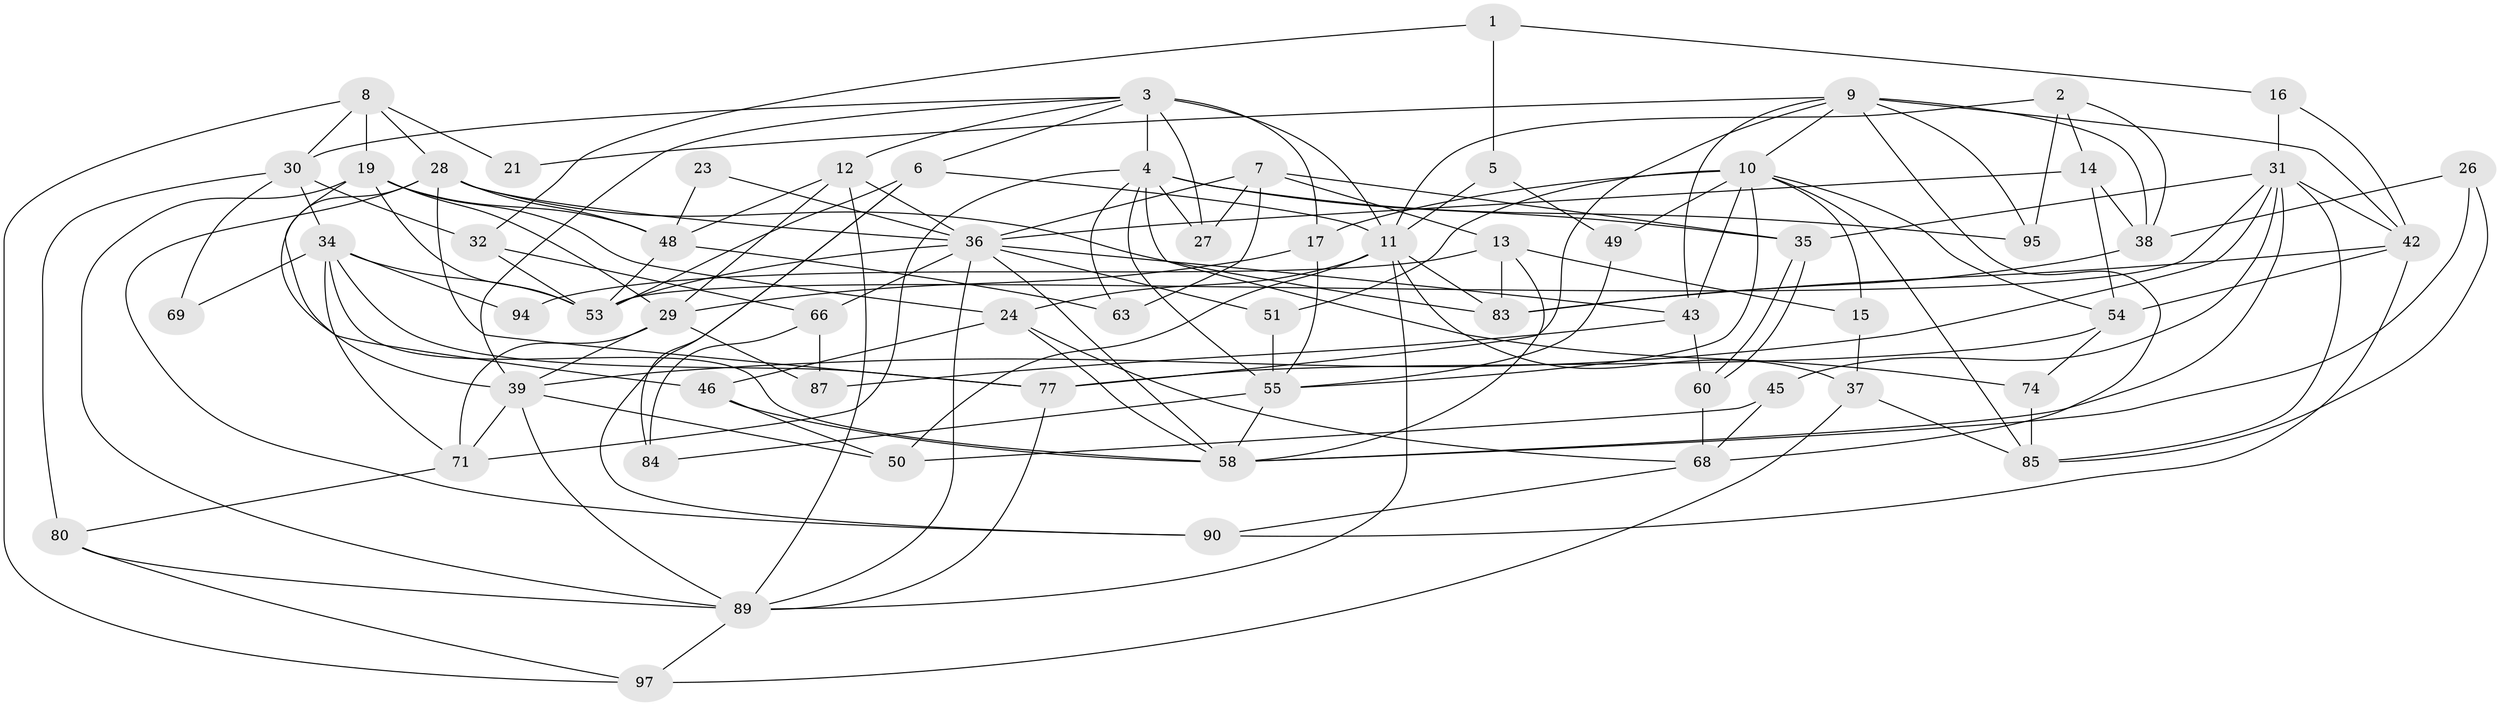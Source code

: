 // original degree distribution, {3: 0.21428571428571427, 4: 0.23469387755102042, 6: 0.12244897959183673, 5: 0.22448979591836735, 2: 0.17346938775510204, 7: 0.030612244897959183}
// Generated by graph-tools (version 1.1) at 2025/41/03/06/25 10:41:57]
// undirected, 64 vertices, 158 edges
graph export_dot {
graph [start="1"]
  node [color=gray90,style=filled];
  1;
  2;
  3 [super="+70"];
  4 [super="+41"];
  5;
  6 [super="+33"];
  7;
  8 [super="+18"];
  9 [super="+65"];
  10 [super="+56"];
  11 [super="+73"];
  12;
  13 [super="+22"];
  14 [super="+61"];
  15;
  16;
  17 [super="+25"];
  19 [super="+20"];
  21;
  23;
  24;
  26 [super="+40"];
  27 [super="+62"];
  28 [super="+76"];
  29 [super="+79"];
  30 [super="+47"];
  31 [super="+82"];
  32;
  34 [super="+44"];
  35 [super="+88"];
  36 [super="+72"];
  37;
  38 [super="+59"];
  39 [super="+81"];
  42 [super="+52"];
  43 [super="+64"];
  45;
  46;
  48 [super="+86"];
  49 [super="+98"];
  50;
  51;
  53 [super="+57"];
  54;
  55 [super="+67"];
  58 [super="+75"];
  60;
  63;
  66 [super="+91"];
  68;
  69;
  71 [super="+78"];
  74;
  77 [super="+96"];
  80;
  83;
  84;
  85;
  87;
  89 [super="+93"];
  90 [super="+92"];
  94;
  95;
  97;
  1 -- 32;
  1 -- 16;
  1 -- 5;
  2 -- 11;
  2 -- 95;
  2 -- 38;
  2 -- 14;
  3 -- 11;
  3 -- 12;
  3 -- 4;
  3 -- 17;
  3 -- 27 [weight=2];
  3 -- 6;
  3 -- 30;
  3 -- 39;
  4 -- 74;
  4 -- 95;
  4 -- 71;
  4 -- 27;
  4 -- 63;
  4 -- 55;
  4 -- 35;
  5 -- 11;
  5 -- 49;
  6 -- 90;
  6 -- 84;
  6 -- 53;
  6 -- 11;
  7 -- 27;
  7 -- 13;
  7 -- 36;
  7 -- 63;
  7 -- 35;
  8 -- 28;
  8 -- 21;
  8 -- 97;
  8 -- 30;
  8 -- 19;
  9 -- 42;
  9 -- 68;
  9 -- 21;
  9 -- 38;
  9 -- 95;
  9 -- 10;
  9 -- 43;
  9 -- 77;
  10 -- 43;
  10 -- 51;
  10 -- 55;
  10 -- 85;
  10 -- 54;
  10 -- 15;
  10 -- 17;
  10 -- 49;
  11 -- 24;
  11 -- 50;
  11 -- 89;
  11 -- 83;
  11 -- 37;
  12 -- 29;
  12 -- 36;
  12 -- 48;
  12 -- 89;
  13 -- 15;
  13 -- 58;
  13 -- 94;
  13 -- 83;
  14 -- 36;
  14 -- 54;
  14 -- 38;
  15 -- 37;
  16 -- 42;
  16 -- 31;
  17 -- 29;
  17 -- 55;
  19 -- 24;
  19 -- 46;
  19 -- 29;
  19 -- 48;
  19 -- 53;
  19 -- 89;
  23 -- 48;
  23 -- 36;
  24 -- 68;
  24 -- 46;
  24 -- 58;
  26 -- 85;
  26 -- 38;
  26 -- 58;
  28 -- 83;
  28 -- 77 [weight=2];
  28 -- 48;
  28 -- 36;
  28 -- 90;
  28 -- 39;
  29 -- 71;
  29 -- 87;
  29 -- 39;
  30 -- 80;
  30 -- 32 [weight=2];
  30 -- 69;
  30 -- 34;
  31 -- 85;
  31 -- 39;
  31 -- 45;
  31 -- 58;
  31 -- 53;
  31 -- 42;
  31 -- 35;
  32 -- 66;
  32 -- 53;
  34 -- 94;
  34 -- 58;
  34 -- 71;
  34 -- 53;
  34 -- 69;
  34 -- 77;
  35 -- 60;
  35 -- 60;
  36 -- 58;
  36 -- 53;
  36 -- 66;
  36 -- 89;
  36 -- 51;
  36 -- 43;
  37 -- 97;
  37 -- 85;
  38 -- 83;
  39 -- 89;
  39 -- 50;
  39 -- 71;
  42 -- 54;
  42 -- 83;
  42 -- 90;
  43 -- 87;
  43 -- 60;
  45 -- 68;
  45 -- 50;
  46 -- 50;
  46 -- 58;
  48 -- 63;
  48 -- 53;
  49 -- 55;
  51 -- 55;
  54 -- 77;
  54 -- 74;
  55 -- 84;
  55 -- 58;
  60 -- 68;
  66 -- 84;
  66 -- 87;
  68 -- 90;
  71 -- 80;
  74 -- 85;
  77 -- 89;
  80 -- 89;
  80 -- 97;
  89 -- 97;
}
